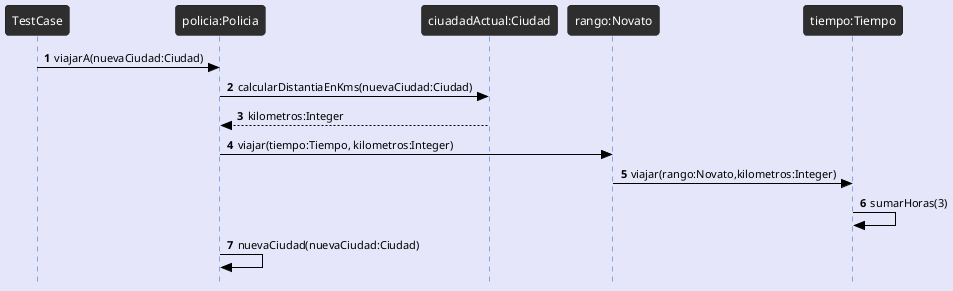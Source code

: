 @startuml Detective viaja de Montreal a Mexico
!theme reddress-darkblue
autonumber
skinparam style strictuml
skinparam BackGroundColor lavender
skinparam RoundCorner 7
skinparam SequenceGroupFontColor black
skinparam SequenceGroupBorderColor black
skinparam SequenceGroupBorderThickness 0.5
skinparam ArrowFontColor black
skinparam ArrowColor black
skinparam ActorFontColor black
skinparam participantFontSize 12
skinparam SequenceLifeLineBackGroundColor 2e2e2e

TestCase -> "policia:Policia" as policia: viajarA(nuevaCiudad:Ciudad)
policia -> "ciuadadActual:Ciudad" as ciudadActual: calcularDistantiaEnKms(nuevaCiudad:Ciudad)
ciudadActual --> policia: kilometros:Integer
policia -> "rango:Novato" as rango: viajar(tiempo:Tiempo, kilometros:Integer)
rango -> "tiempo:Tiempo" as tiempo: viajar(rango:Novato,kilometros:Integer)
tiempo -> tiempo: sumarHoras(3)
policia -> policia: nuevaCiudad(nuevaCiudad:Ciudad)


@enduml